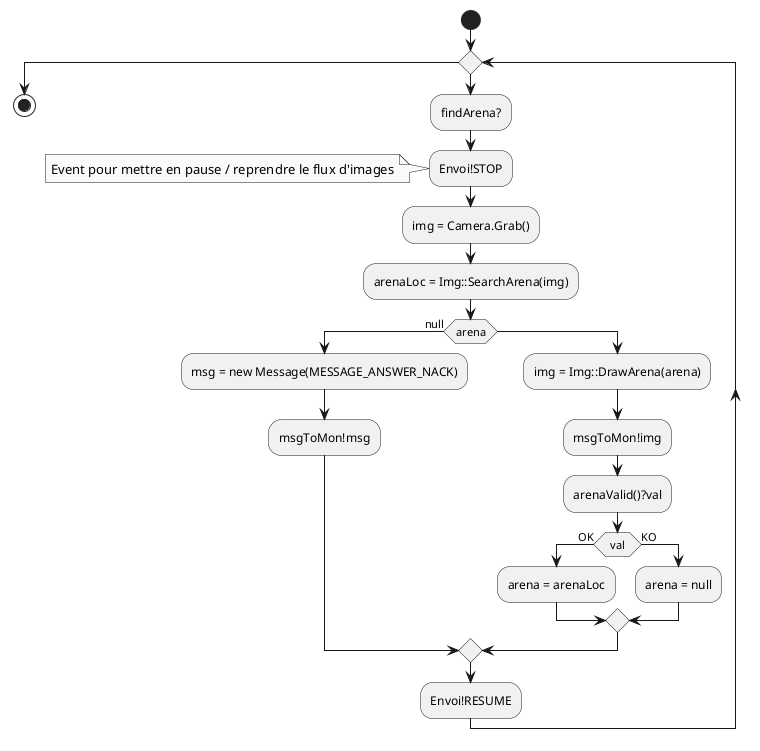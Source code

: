 @startuml th_calibration

skinparam monochrome true

start

while ( )
    :findArena?;

    :Envoi!STOP;
    note : Event pour mettre en pause / reprendre le flux d'images

    :img = Camera.Grab();

    :arenaLoc = Img::SearchArena(img);

    if (arena) then (null)
        :msg = new Message(MESSAGE_ANSWER_NACK);
        :msgToMon!msg;
    else
        :img = Img::DrawArena(arena);
        :msgToMon!img;
        :arenaValid()?val;
        if(val) then (OK)
            :arena = arenaLoc;
        else (KO)
            :arena = null;
        endif
    endif

    :Envoi!RESUME;
    
endwhile

stop

@enduml
